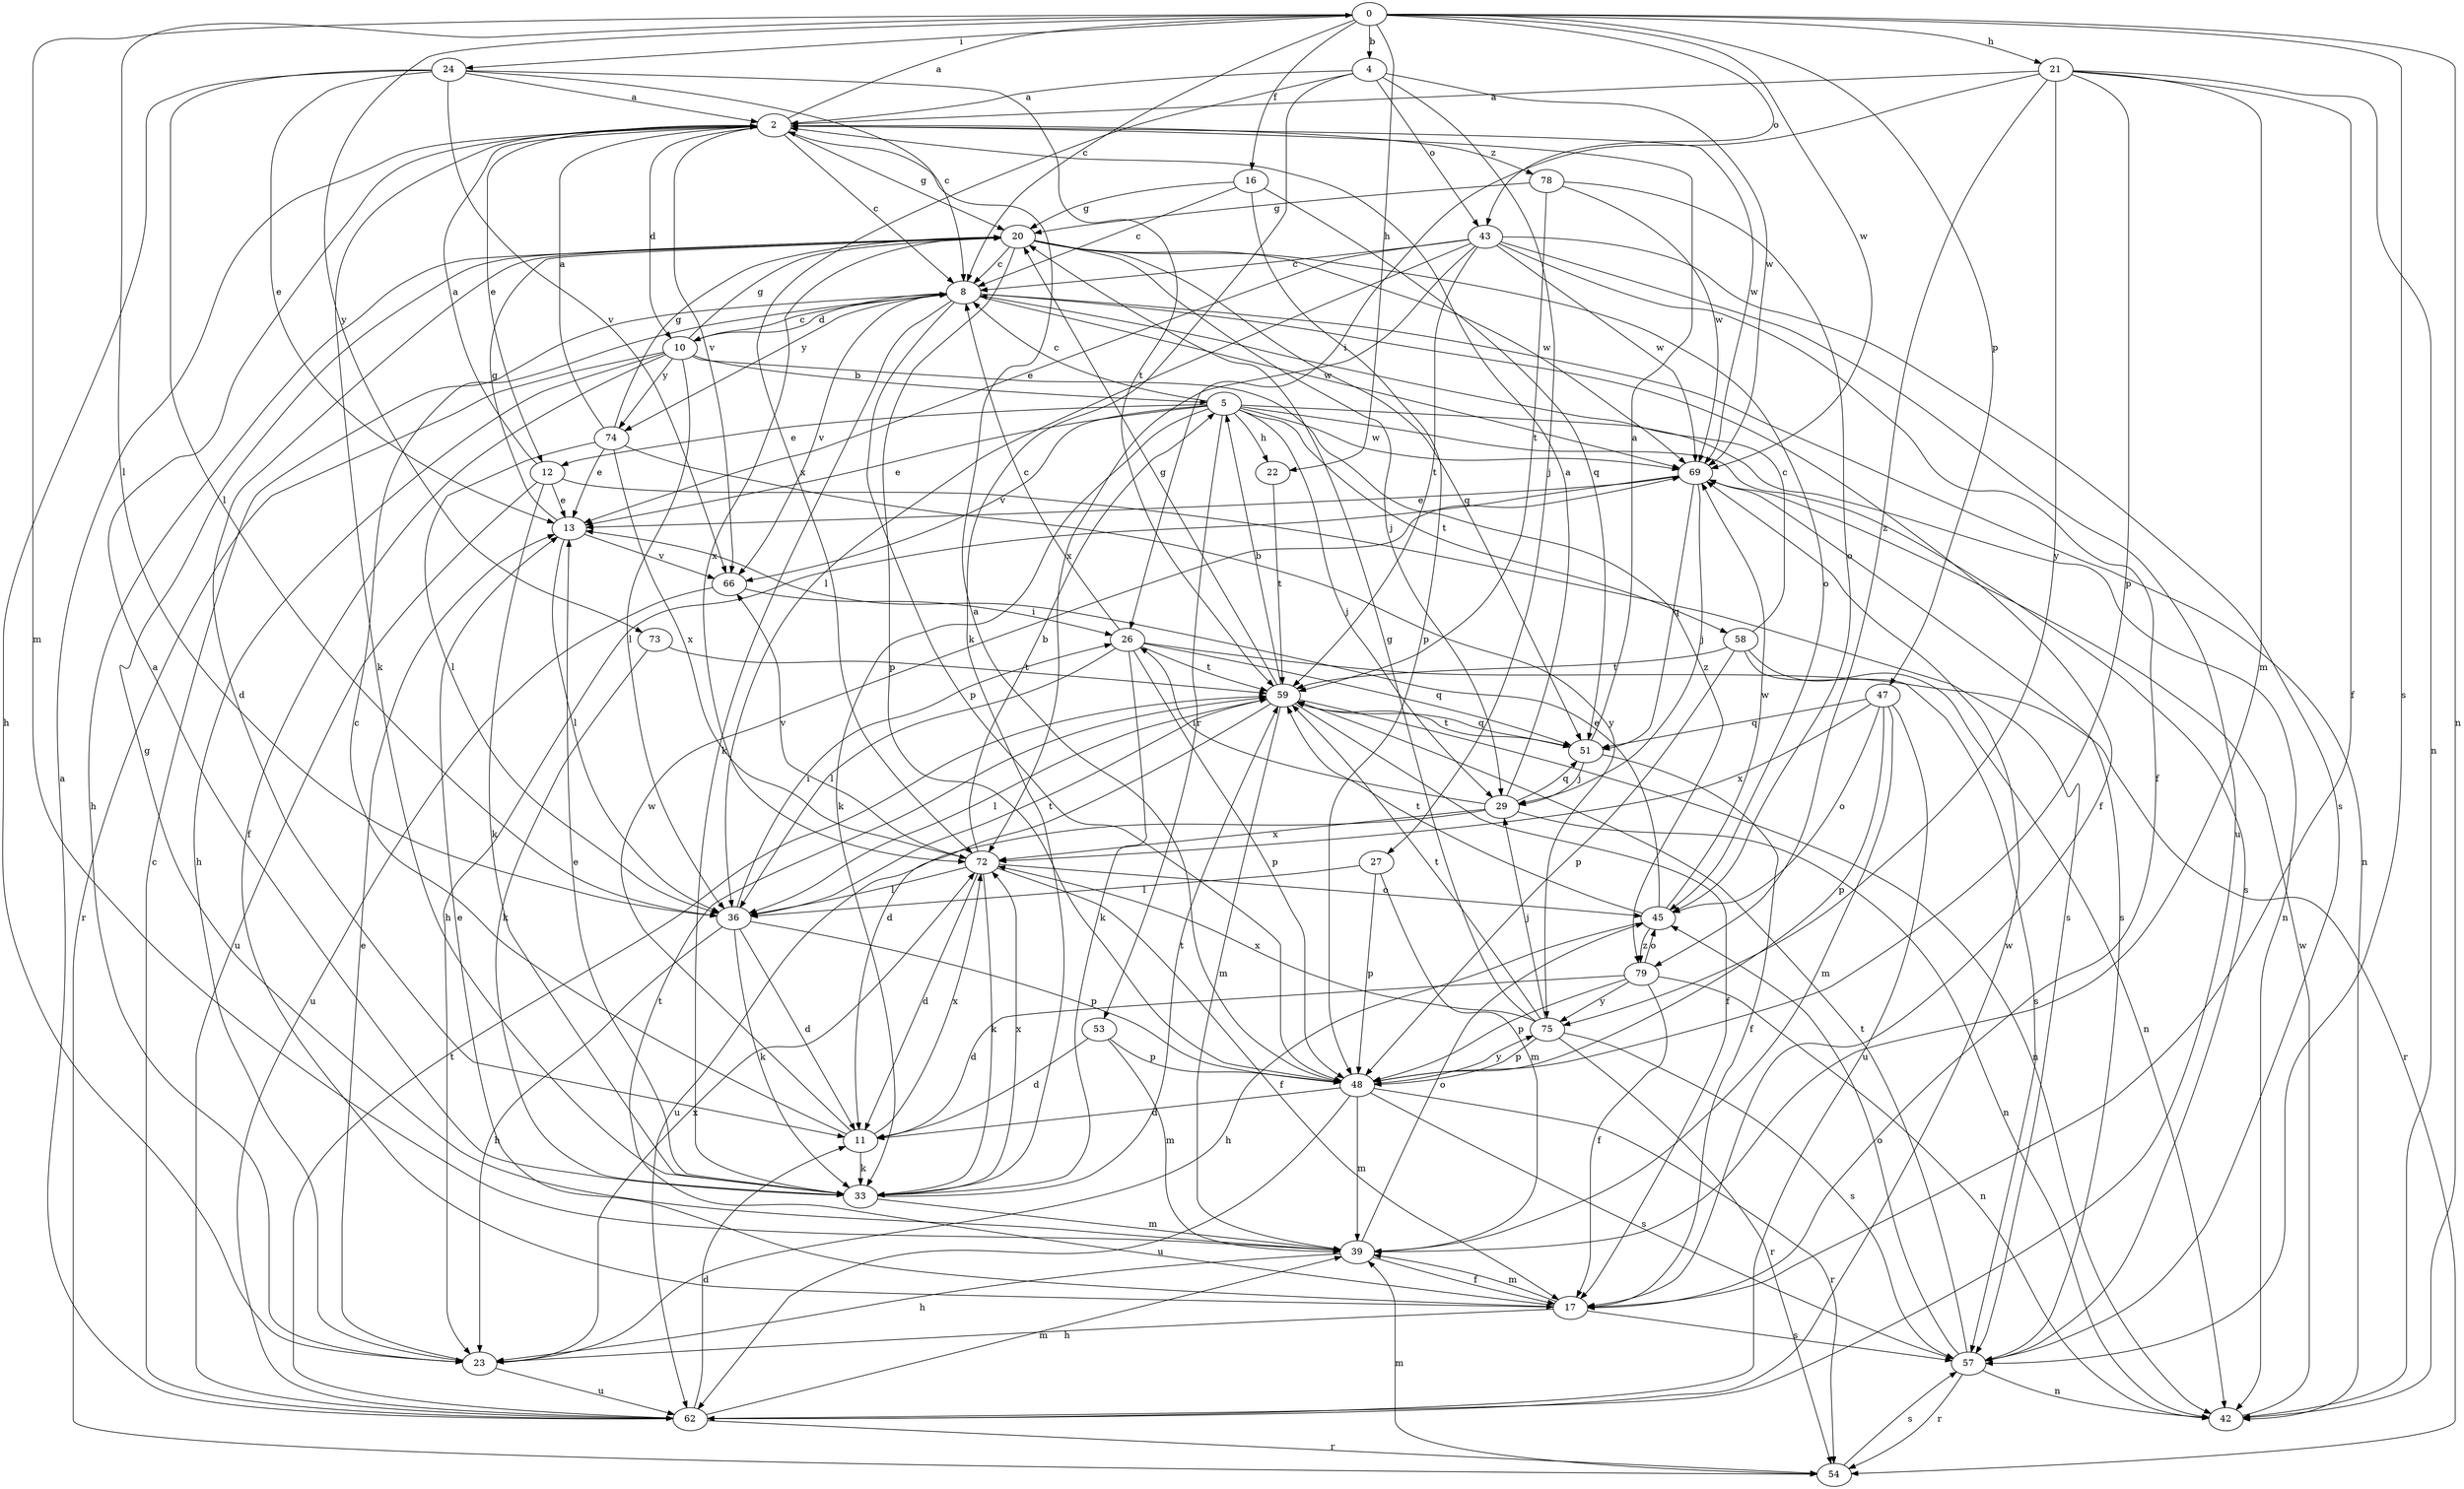 strict digraph  {
0;
2;
4;
5;
8;
10;
11;
12;
13;
16;
17;
20;
21;
22;
23;
24;
26;
27;
29;
33;
36;
39;
42;
43;
45;
47;
48;
51;
53;
54;
57;
58;
59;
62;
66;
69;
72;
73;
74;
75;
78;
79;
0 -> 4  [label=b];
0 -> 8  [label=c];
0 -> 16  [label=f];
0 -> 21  [label=h];
0 -> 22  [label=h];
0 -> 24  [label=i];
0 -> 36  [label=l];
0 -> 39  [label=m];
0 -> 42  [label=n];
0 -> 43  [label=o];
0 -> 47  [label=p];
0 -> 57  [label=s];
0 -> 69  [label=w];
0 -> 73  [label=y];
2 -> 0  [label=a];
2 -> 8  [label=c];
2 -> 10  [label=d];
2 -> 12  [label=e];
2 -> 20  [label=g];
2 -> 33  [label=k];
2 -> 66  [label=v];
2 -> 69  [label=w];
2 -> 78  [label=z];
4 -> 2  [label=a];
4 -> 27  [label=j];
4 -> 33  [label=k];
4 -> 43  [label=o];
4 -> 69  [label=w];
4 -> 72  [label=x];
5 -> 8  [label=c];
5 -> 12  [label=e];
5 -> 13  [label=e];
5 -> 22  [label=h];
5 -> 29  [label=j];
5 -> 33  [label=k];
5 -> 42  [label=n];
5 -> 53  [label=r];
5 -> 57  [label=s];
5 -> 58  [label=t];
5 -> 66  [label=v];
5 -> 69  [label=w];
8 -> 10  [label=d];
8 -> 17  [label=f];
8 -> 33  [label=k];
8 -> 42  [label=n];
8 -> 48  [label=p];
8 -> 66  [label=v];
8 -> 69  [label=w];
8 -> 74  [label=y];
10 -> 5  [label=b];
10 -> 8  [label=c];
10 -> 17  [label=f];
10 -> 20  [label=g];
10 -> 23  [label=h];
10 -> 36  [label=l];
10 -> 54  [label=r];
10 -> 74  [label=y];
10 -> 79  [label=z];
11 -> 8  [label=c];
11 -> 33  [label=k];
11 -> 69  [label=w];
11 -> 72  [label=x];
12 -> 2  [label=a];
12 -> 13  [label=e];
12 -> 33  [label=k];
12 -> 57  [label=s];
12 -> 62  [label=u];
13 -> 20  [label=g];
13 -> 36  [label=l];
13 -> 66  [label=v];
16 -> 8  [label=c];
16 -> 20  [label=g];
16 -> 48  [label=p];
16 -> 51  [label=q];
17 -> 13  [label=e];
17 -> 23  [label=h];
17 -> 39  [label=m];
17 -> 57  [label=s];
17 -> 59  [label=t];
20 -> 8  [label=c];
20 -> 11  [label=d];
20 -> 23  [label=h];
20 -> 29  [label=j];
20 -> 45  [label=o];
20 -> 48  [label=p];
20 -> 51  [label=q];
20 -> 69  [label=w];
20 -> 72  [label=x];
21 -> 2  [label=a];
21 -> 17  [label=f];
21 -> 26  [label=i];
21 -> 39  [label=m];
21 -> 42  [label=n];
21 -> 48  [label=p];
21 -> 75  [label=y];
21 -> 79  [label=z];
22 -> 59  [label=t];
23 -> 13  [label=e];
23 -> 62  [label=u];
23 -> 72  [label=x];
24 -> 2  [label=a];
24 -> 8  [label=c];
24 -> 13  [label=e];
24 -> 23  [label=h];
24 -> 36  [label=l];
24 -> 59  [label=t];
24 -> 66  [label=v];
26 -> 8  [label=c];
26 -> 33  [label=k];
26 -> 36  [label=l];
26 -> 48  [label=p];
26 -> 51  [label=q];
26 -> 54  [label=r];
26 -> 59  [label=t];
27 -> 36  [label=l];
27 -> 39  [label=m];
27 -> 48  [label=p];
29 -> 2  [label=a];
29 -> 26  [label=i];
29 -> 42  [label=n];
29 -> 51  [label=q];
29 -> 62  [label=u];
29 -> 72  [label=x];
33 -> 2  [label=a];
33 -> 13  [label=e];
33 -> 39  [label=m];
33 -> 59  [label=t];
33 -> 72  [label=x];
36 -> 11  [label=d];
36 -> 23  [label=h];
36 -> 26  [label=i];
36 -> 33  [label=k];
36 -> 48  [label=p];
36 -> 59  [label=t];
39 -> 17  [label=f];
39 -> 20  [label=g];
39 -> 23  [label=h];
39 -> 45  [label=o];
42 -> 69  [label=w];
43 -> 8  [label=c];
43 -> 13  [label=e];
43 -> 17  [label=f];
43 -> 36  [label=l];
43 -> 57  [label=s];
43 -> 59  [label=t];
43 -> 62  [label=u];
43 -> 69  [label=w];
43 -> 72  [label=x];
45 -> 13  [label=e];
45 -> 23  [label=h];
45 -> 59  [label=t];
45 -> 69  [label=w];
45 -> 79  [label=z];
47 -> 39  [label=m];
47 -> 45  [label=o];
47 -> 48  [label=p];
47 -> 51  [label=q];
47 -> 62  [label=u];
47 -> 72  [label=x];
48 -> 2  [label=a];
48 -> 11  [label=d];
48 -> 39  [label=m];
48 -> 54  [label=r];
48 -> 57  [label=s];
48 -> 62  [label=u];
48 -> 75  [label=y];
51 -> 2  [label=a];
51 -> 17  [label=f];
51 -> 29  [label=j];
51 -> 59  [label=t];
53 -> 11  [label=d];
53 -> 39  [label=m];
53 -> 48  [label=p];
54 -> 39  [label=m];
54 -> 57  [label=s];
57 -> 42  [label=n];
57 -> 45  [label=o];
57 -> 54  [label=r];
57 -> 59  [label=t];
58 -> 8  [label=c];
58 -> 42  [label=n];
58 -> 48  [label=p];
58 -> 57  [label=s];
58 -> 59  [label=t];
59 -> 5  [label=b];
59 -> 11  [label=d];
59 -> 17  [label=f];
59 -> 20  [label=g];
59 -> 36  [label=l];
59 -> 39  [label=m];
59 -> 42  [label=n];
59 -> 51  [label=q];
62 -> 2  [label=a];
62 -> 8  [label=c];
62 -> 11  [label=d];
62 -> 39  [label=m];
62 -> 54  [label=r];
62 -> 59  [label=t];
62 -> 69  [label=w];
66 -> 26  [label=i];
66 -> 62  [label=u];
69 -> 13  [label=e];
69 -> 23  [label=h];
69 -> 29  [label=j];
69 -> 51  [label=q];
69 -> 57  [label=s];
72 -> 5  [label=b];
72 -> 11  [label=d];
72 -> 17  [label=f];
72 -> 33  [label=k];
72 -> 36  [label=l];
72 -> 45  [label=o];
72 -> 66  [label=v];
73 -> 33  [label=k];
73 -> 59  [label=t];
74 -> 2  [label=a];
74 -> 13  [label=e];
74 -> 20  [label=g];
74 -> 36  [label=l];
74 -> 72  [label=x];
74 -> 75  [label=y];
75 -> 20  [label=g];
75 -> 29  [label=j];
75 -> 48  [label=p];
75 -> 54  [label=r];
75 -> 57  [label=s];
75 -> 59  [label=t];
75 -> 72  [label=x];
78 -> 20  [label=g];
78 -> 45  [label=o];
78 -> 59  [label=t];
78 -> 69  [label=w];
79 -> 11  [label=d];
79 -> 17  [label=f];
79 -> 42  [label=n];
79 -> 45  [label=o];
79 -> 48  [label=p];
79 -> 75  [label=y];
}
